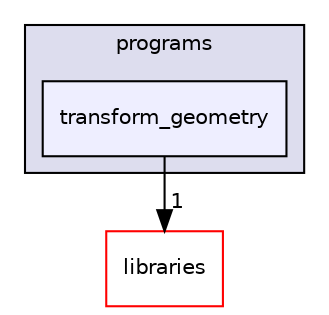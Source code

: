 digraph "xmipp/applications/programs/transform_geometry" {
  compound=true
  node [ fontsize="10", fontname="Helvetica"];
  edge [ labelfontsize="10", labelfontname="Helvetica"];
  subgraph clusterdir_592b16dc4070b933e5655da2b0d20bbb {
    graph [ bgcolor="#ddddee", pencolor="black", label="programs" fontname="Helvetica", fontsize="10", URL="dir_592b16dc4070b933e5655da2b0d20bbb.html"]
  dir_b0c18ff4273f5a010f1e958247c66116 [shape=box, label="transform_geometry", style="filled", fillcolor="#eeeeff", pencolor="black", URL="dir_b0c18ff4273f5a010f1e958247c66116.html"];
  }
  dir_29dba3f3840f20df3b04d1972e99046b [shape=box label="libraries" fillcolor="white" style="filled" color="red" URL="dir_29dba3f3840f20df3b04d1972e99046b.html"];
  dir_b0c18ff4273f5a010f1e958247c66116->dir_29dba3f3840f20df3b04d1972e99046b [headlabel="1", labeldistance=1.5 headhref="dir_000212_000027.html"];
}
